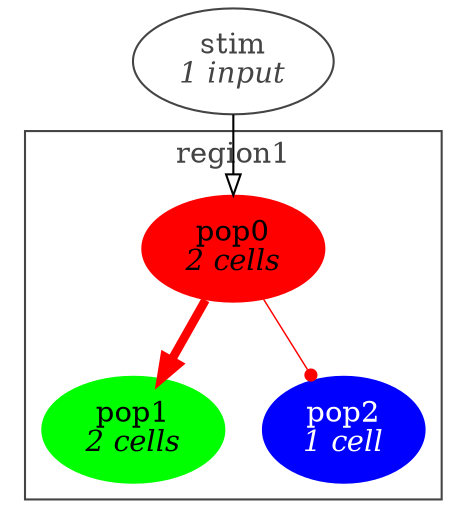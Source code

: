 digraph Example4_PyNN {
	subgraph cluster_region1 {
		color="#444444" fontcolor="#444444"
		label=region1
		node [color="#ff0000" fontcolor="#000000" shape=ellipse style=filled]
		pop0 [label=<pop0<br/><i>2 cells</i>>]
	}
	subgraph cluster_region1 {
		color="#444444" fontcolor="#444444"
		label=region1
		node [color="#00ff00" fontcolor="#000000" shape=ellipse style=filled]
		pop1 [label=<pop1<br/><i>2 cells</i>>]
	}
	subgraph cluster_region1 {
		color="#444444" fontcolor="#444444"
		label=region1
		node [color="#0000ff" fontcolor="#ffffff" shape=ellipse style=filled]
		pop2 [label=<pop2<br/><i>1 cell</i>>]
	}
	node [color="#444444" fontcolor="#444444" style=""]
	stim [label=<stim<br/><i>1 input</i>>]
	stim -> pop0 [arrowhead=empty]
	edge [arrowhead=normal arrowsize=1 color="#ff0000" fontcolor="#ff0000" penwidth=4.2 style=solid]
	pop0 -> pop1
	edge [arrowhead=dot arrowsize=0.7 color="#ff0000" fontcolor="#ff0000" penwidth=0.7 style=solid]
	pop0 -> pop2
}
